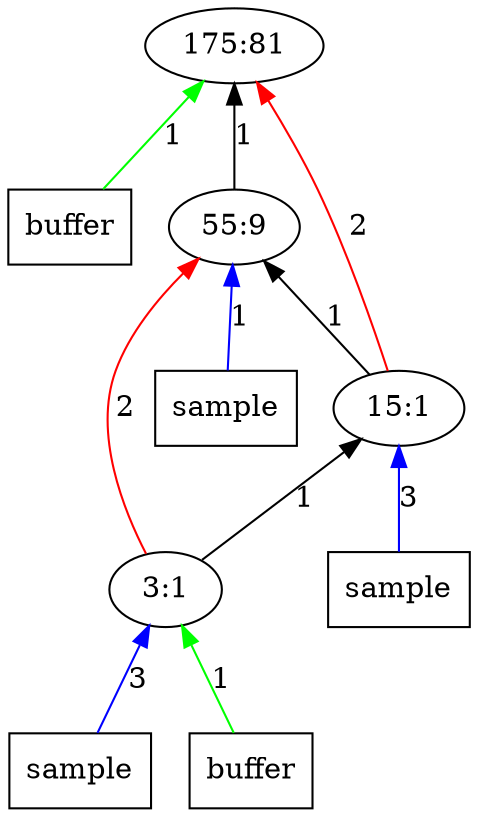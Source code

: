 digraph Tree{
	rankdir="BT"
	x12 -> 1 [label = "1", color = "green"];
	x12 [label = "buffer", shape = "box"];
	1 [label = "175:81"];
	2 -> 1 [label = "1", color = "black"];
	x21 -> 2 [label = "1", color = "blue"];
	x21 [label = "sample", shape = "box"];
	2 [label = "55:9"];
	3 -> 1 [label = "2", color = "red"];
	3 -> 2 [label = "1", color = "black"];
	x31 -> 3 [label = "3", color = "blue"];
	x31 [label = "sample", shape = "box"];
	3 [label = "15:1"];
	4 -> 3 [label = "1", color = "black"];
	4 -> 2 [label = "2", color = "red"];
	x41 -> 4 [label = "3", color = "blue"];
	x41 [label = "sample", shape = "box"];
	x42 -> 4 [label = "1", color = "green"];
	x42 [label = "buffer", shape = "box"];
	4 [label = "3:1"];
}

